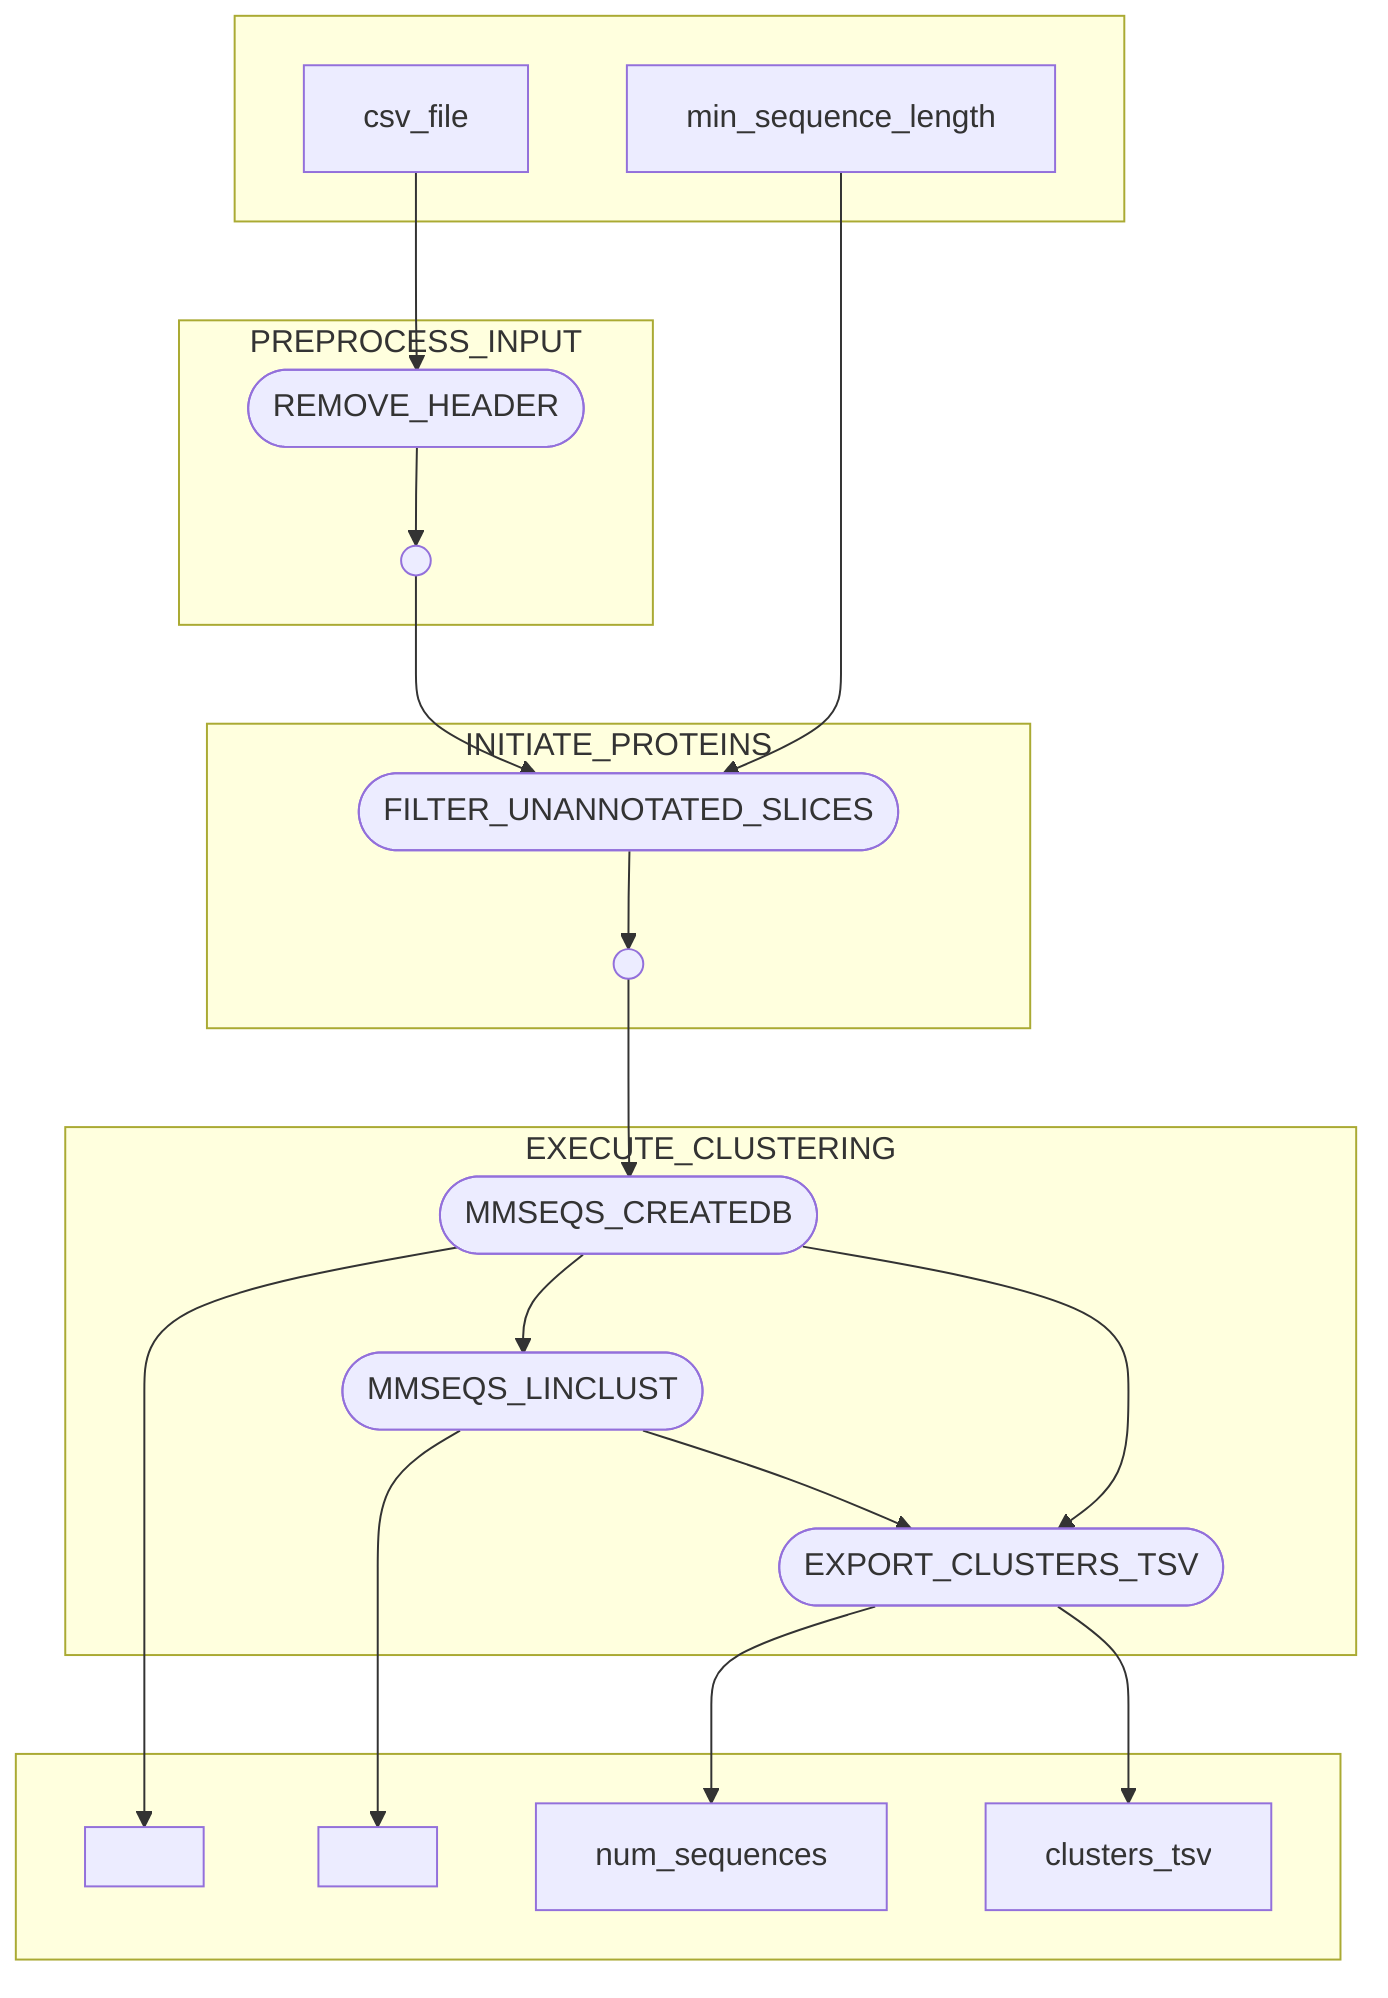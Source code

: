 flowchart TB
    subgraph " "
    v0["csv_file"]
    v3["min_sequence_length"]
    end
    subgraph PREPROCESS_INPUT
    v1([REMOVE_HEADER])
    v2(( ))
    end
    subgraph INITIATE_PROTEINS
    v4([FILTER_UNANNOTATED_SLICES])
    v5(( ))
    end
    subgraph EXECUTE_CLUSTERING
    v7([MMSEQS_CREATEDB])
    v9([MMSEQS_LINCLUST])
    v11([EXPORT_CLUSTERS_TSV])
    end
    subgraph " "
    v8[" "]
    v10[" "]
    v12["num_sequences"]
    v13["clusters_tsv"]
    end
    v0 --> v1
    v1 --> v2
    v3 --> v4
    v2 --> v4
    v4 --> v5
    v5 --> v7
    v7 --> v9
    v7 --> v8
    v7 --> v11
    v9 --> v11
    v9 --> v10
    v11 --> v13
    v11 --> v12